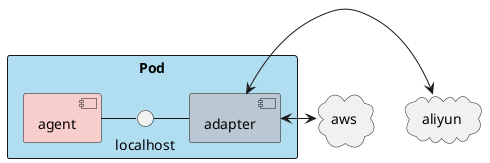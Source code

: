 @startuml

rectangle "Pod" #B1DDF0 {
component agent #F8CECC
interface localhost
component "adapter" #BAC8D3
}

cloud aws
cloud aliyun

agent - localhost
localhost - adapter
"adapter" <-> aws
"adapter" <-> aliyun
@enduml